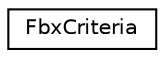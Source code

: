 digraph "クラス階層図"
{
  edge [fontname="Helvetica",fontsize="10",labelfontname="Helvetica",labelfontsize="10"];
  node [fontname="Helvetica",fontsize="10",shape=record];
  rankdir="LR";
  Node0 [label="FbxCriteria",height=0.2,width=0.4,color="black", fillcolor="white", style="filled",URL="$class_fbx_criteria.html"];
}
